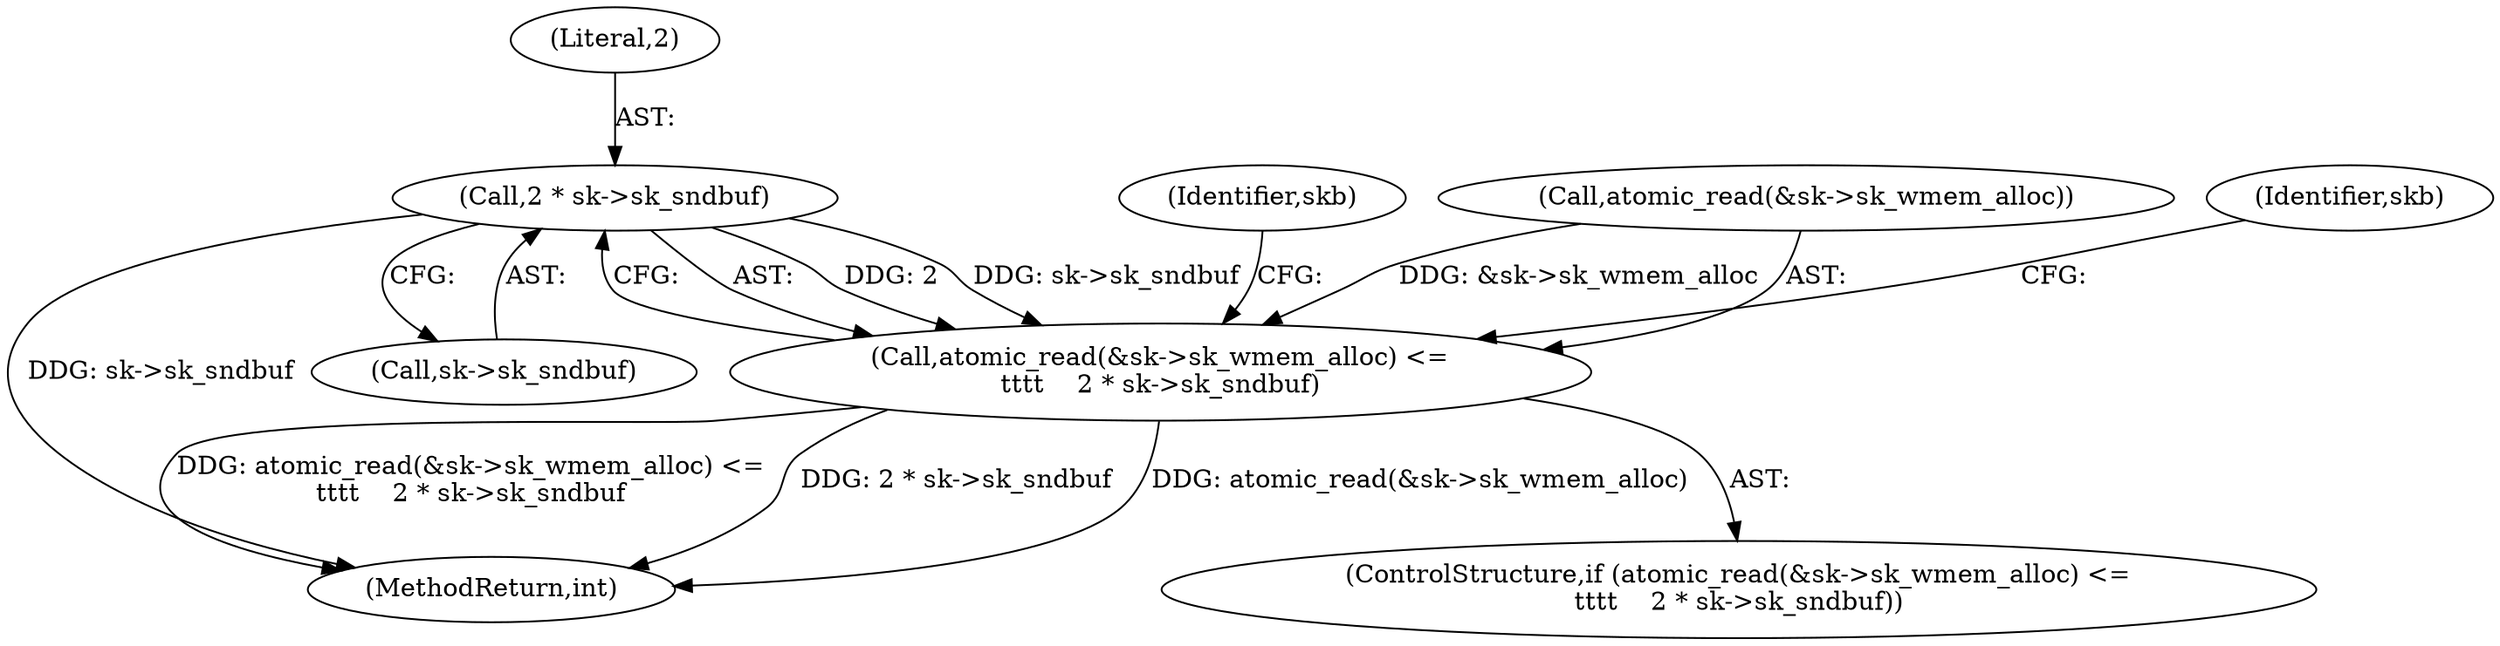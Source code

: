 digraph "0_linux_87c48fa3b4630905f98268dde838ee43626a060c_0@pointer" {
"1000877" [label="(Call,2 * sk->sk_sndbuf)"];
"1000871" [label="(Call,atomic_read(&sk->sk_wmem_alloc) <=\n\t\t\t\t    2 * sk->sk_sndbuf)"];
"1000883" [label="(Identifier,skb)"];
"1000879" [label="(Call,sk->sk_sndbuf)"];
"1001339" [label="(MethodReturn,int)"];
"1000877" [label="(Call,2 * sk->sk_sndbuf)"];
"1000871" [label="(Call,atomic_read(&sk->sk_wmem_alloc) <=\n\t\t\t\t    2 * sk->sk_sndbuf)"];
"1000878" [label="(Literal,2)"];
"1000870" [label="(ControlStructure,if (atomic_read(&sk->sk_wmem_alloc) <=\n\t\t\t\t    2 * sk->sk_sndbuf))"];
"1000872" [label="(Call,atomic_read(&sk->sk_wmem_alloc))"];
"1000896" [label="(Identifier,skb)"];
"1000877" -> "1000871"  [label="AST: "];
"1000877" -> "1000879"  [label="CFG: "];
"1000878" -> "1000877"  [label="AST: "];
"1000879" -> "1000877"  [label="AST: "];
"1000871" -> "1000877"  [label="CFG: "];
"1000877" -> "1001339"  [label="DDG: sk->sk_sndbuf"];
"1000877" -> "1000871"  [label="DDG: 2"];
"1000877" -> "1000871"  [label="DDG: sk->sk_sndbuf"];
"1000871" -> "1000870"  [label="AST: "];
"1000872" -> "1000871"  [label="AST: "];
"1000883" -> "1000871"  [label="CFG: "];
"1000896" -> "1000871"  [label="CFG: "];
"1000871" -> "1001339"  [label="DDG: atomic_read(&sk->sk_wmem_alloc)"];
"1000871" -> "1001339"  [label="DDG: atomic_read(&sk->sk_wmem_alloc) <=\n\t\t\t\t    2 * sk->sk_sndbuf"];
"1000871" -> "1001339"  [label="DDG: 2 * sk->sk_sndbuf"];
"1000872" -> "1000871"  [label="DDG: &sk->sk_wmem_alloc"];
}
